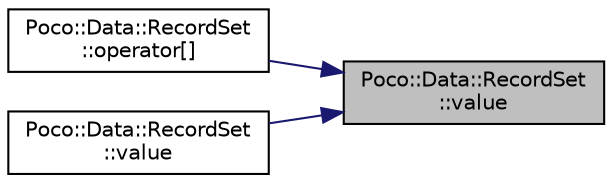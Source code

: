 digraph "Poco::Data::RecordSet::value"
{
 // LATEX_PDF_SIZE
  edge [fontname="Helvetica",fontsize="10",labelfontname="Helvetica",labelfontsize="10"];
  node [fontname="Helvetica",fontsize="10",shape=record];
  rankdir="RL";
  Node1 [label="Poco::Data::RecordSet\l::value",height=0.2,width=0.4,color="black", fillcolor="grey75", style="filled", fontcolor="black",tooltip="Returns the reference to data value at [col, row] location."];
  Node1 -> Node2 [dir="back",color="midnightblue",fontsize="10",style="solid",fontname="Helvetica"];
  Node2 [label="Poco::Data::RecordSet\l::operator[]",height=0.2,width=0.4,color="black", fillcolor="white", style="filled",URL="$classPoco_1_1Data_1_1RecordSet.html#ac2fcf2aabc10ee1e30d2acc30dd4e8cf",tooltip="Returns the value in the given column of the current row."];
  Node1 -> Node3 [dir="back",color="midnightblue",fontsize="10",style="solid",fontname="Helvetica"];
  Node3 [label="Poco::Data::RecordSet\l::value",height=0.2,width=0.4,color="black", fillcolor="white", style="filled",URL="$classPoco_1_1Data_1_1RecordSet.html#aa55a2d00b46aaadcb45cb54ed122f512",tooltip=" "];
}
